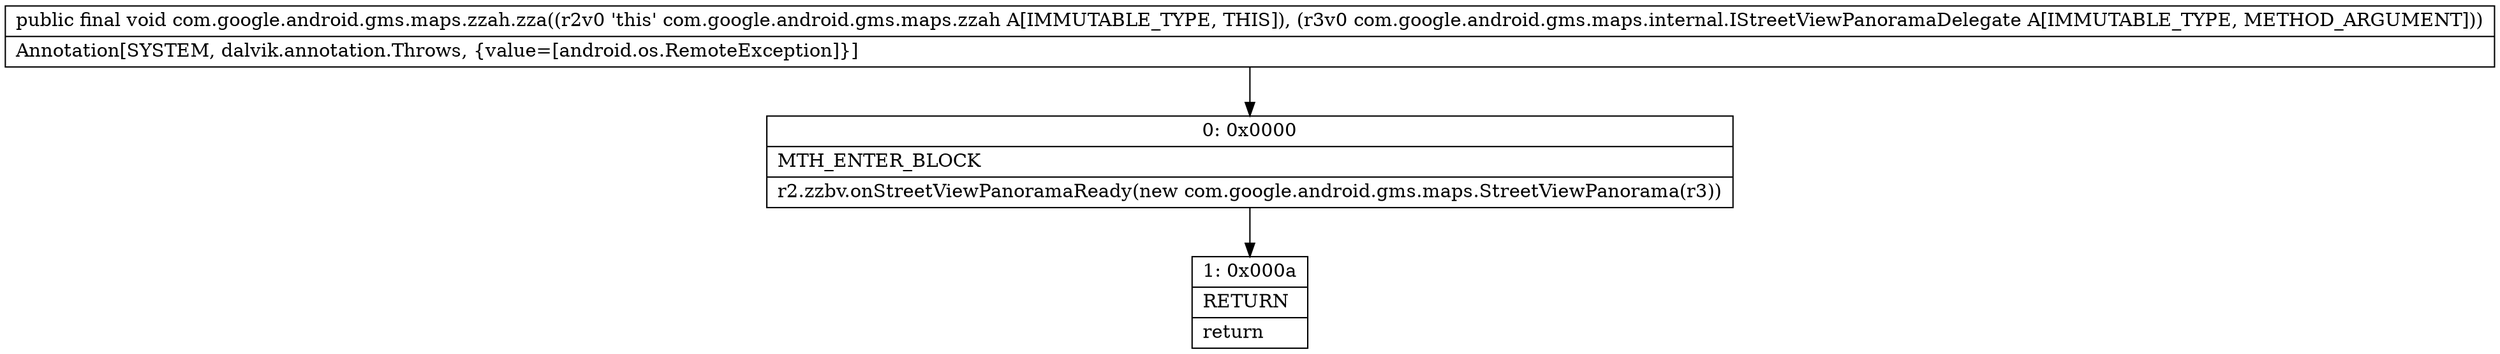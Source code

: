 digraph "CFG forcom.google.android.gms.maps.zzah.zza(Lcom\/google\/android\/gms\/maps\/internal\/IStreetViewPanoramaDelegate;)V" {
Node_0 [shape=record,label="{0\:\ 0x0000|MTH_ENTER_BLOCK\l|r2.zzbv.onStreetViewPanoramaReady(new com.google.android.gms.maps.StreetViewPanorama(r3))\l}"];
Node_1 [shape=record,label="{1\:\ 0x000a|RETURN\l|return\l}"];
MethodNode[shape=record,label="{public final void com.google.android.gms.maps.zzah.zza((r2v0 'this' com.google.android.gms.maps.zzah A[IMMUTABLE_TYPE, THIS]), (r3v0 com.google.android.gms.maps.internal.IStreetViewPanoramaDelegate A[IMMUTABLE_TYPE, METHOD_ARGUMENT]))  | Annotation[SYSTEM, dalvik.annotation.Throws, \{value=[android.os.RemoteException]\}]\l}"];
MethodNode -> Node_0;
Node_0 -> Node_1;
}


